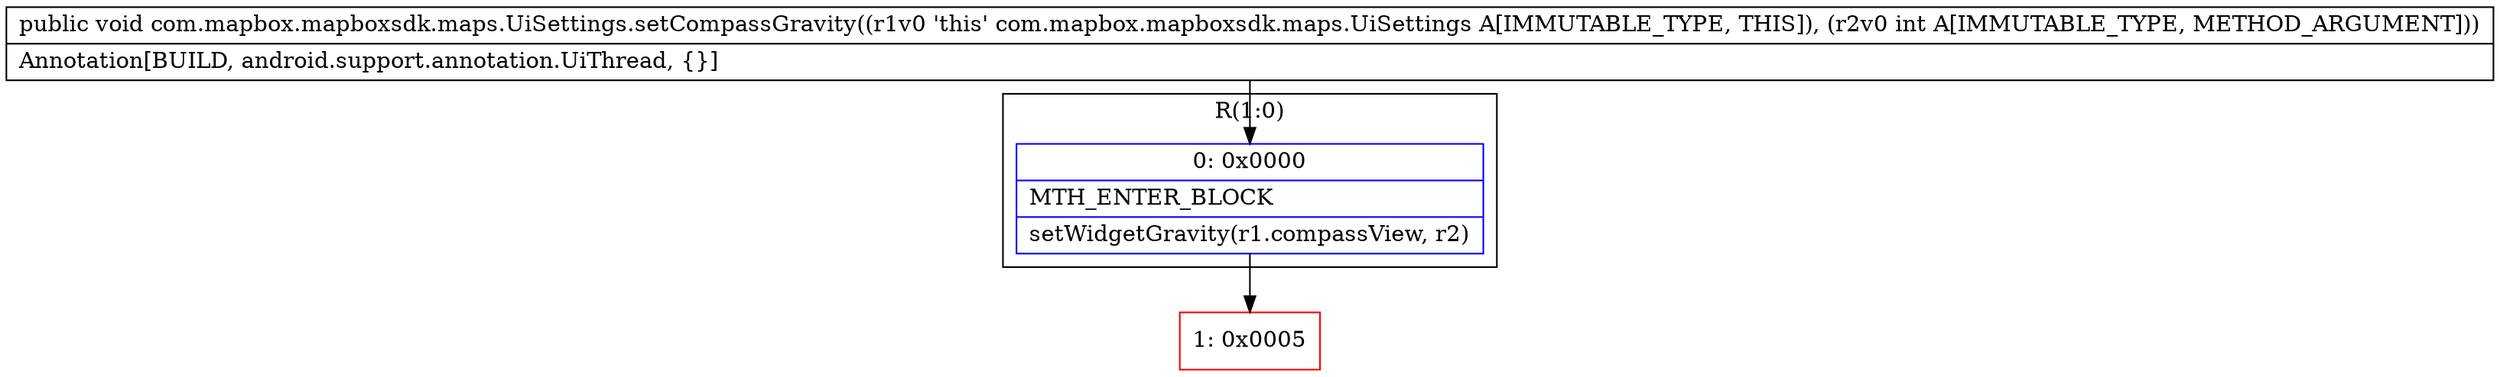 digraph "CFG forcom.mapbox.mapboxsdk.maps.UiSettings.setCompassGravity(I)V" {
subgraph cluster_Region_1758010575 {
label = "R(1:0)";
node [shape=record,color=blue];
Node_0 [shape=record,label="{0\:\ 0x0000|MTH_ENTER_BLOCK\l|setWidgetGravity(r1.compassView, r2)\l}"];
}
Node_1 [shape=record,color=red,label="{1\:\ 0x0005}"];
MethodNode[shape=record,label="{public void com.mapbox.mapboxsdk.maps.UiSettings.setCompassGravity((r1v0 'this' com.mapbox.mapboxsdk.maps.UiSettings A[IMMUTABLE_TYPE, THIS]), (r2v0 int A[IMMUTABLE_TYPE, METHOD_ARGUMENT]))  | Annotation[BUILD, android.support.annotation.UiThread, \{\}]\l}"];
MethodNode -> Node_0;
Node_0 -> Node_1;
}

